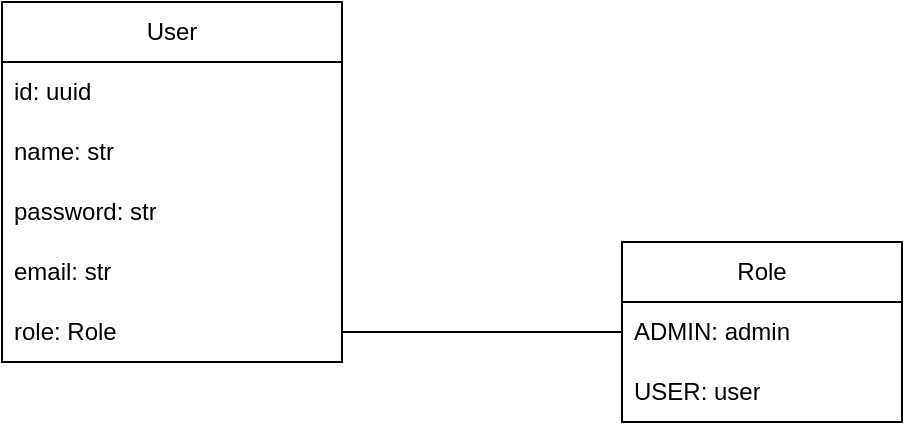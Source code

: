 <mxfile pages="3">
    <diagram name="User" id="PicPiqm-9zF5JvCfNVUF">
        <mxGraphModel dx="557" dy="299" grid="1" gridSize="10" guides="1" tooltips="1" connect="1" arrows="1" fold="1" page="1" pageScale="1" pageWidth="850" pageHeight="1100" math="0" shadow="0">
            <root>
                <mxCell id="0"/>
                <mxCell id="1" parent="0"/>
                <mxCell id="u48OS8Dx-pJ9GcFA9ad9-1" value="User" style="swimlane;fontStyle=0;childLayout=stackLayout;horizontal=1;startSize=30;horizontalStack=0;resizeParent=1;resizeParentMax=0;resizeLast=0;collapsible=1;marginBottom=0;whiteSpace=wrap;html=1;" parent="1" vertex="1">
                    <mxGeometry x="140" y="120" width="170" height="180" as="geometry"/>
                </mxCell>
                <mxCell id="u48OS8Dx-pJ9GcFA9ad9-2" value="id: uuid" style="text;strokeColor=none;fillColor=none;align=left;verticalAlign=middle;spacingLeft=4;spacingRight=4;overflow=hidden;points=[[0,0.5],[1,0.5]];portConstraint=eastwest;rotatable=0;whiteSpace=wrap;html=1;" parent="u48OS8Dx-pJ9GcFA9ad9-1" vertex="1">
                    <mxGeometry y="30" width="170" height="30" as="geometry"/>
                </mxCell>
                <mxCell id="u48OS8Dx-pJ9GcFA9ad9-3" value="name: str" style="text;strokeColor=none;fillColor=none;align=left;verticalAlign=middle;spacingLeft=4;spacingRight=4;overflow=hidden;points=[[0,0.5],[1,0.5]];portConstraint=eastwest;rotatable=0;whiteSpace=wrap;html=1;" parent="u48OS8Dx-pJ9GcFA9ad9-1" vertex="1">
                    <mxGeometry y="60" width="170" height="30" as="geometry"/>
                </mxCell>
                <mxCell id="u48OS8Dx-pJ9GcFA9ad9-4" value="password: str" style="text;strokeColor=none;fillColor=none;align=left;verticalAlign=middle;spacingLeft=4;spacingRight=4;overflow=hidden;points=[[0,0.5],[1,0.5]];portConstraint=eastwest;rotatable=0;whiteSpace=wrap;html=1;" parent="u48OS8Dx-pJ9GcFA9ad9-1" vertex="1">
                    <mxGeometry y="90" width="170" height="30" as="geometry"/>
                </mxCell>
                <mxCell id="u48OS8Dx-pJ9GcFA9ad9-6" value="email: str" style="text;strokeColor=none;fillColor=none;align=left;verticalAlign=middle;spacingLeft=4;spacingRight=4;overflow=hidden;points=[[0,0.5],[1,0.5]];portConstraint=eastwest;rotatable=0;whiteSpace=wrap;html=1;" parent="u48OS8Dx-pJ9GcFA9ad9-1" vertex="1">
                    <mxGeometry y="120" width="170" height="30" as="geometry"/>
                </mxCell>
                <mxCell id="u48OS8Dx-pJ9GcFA9ad9-7" value="role: Role" style="text;strokeColor=none;fillColor=none;align=left;verticalAlign=middle;spacingLeft=4;spacingRight=4;overflow=hidden;points=[[0,0.5],[1,0.5]];portConstraint=eastwest;rotatable=0;whiteSpace=wrap;html=1;" parent="u48OS8Dx-pJ9GcFA9ad9-1" vertex="1">
                    <mxGeometry y="150" width="170" height="30" as="geometry"/>
                </mxCell>
                <mxCell id="u48OS8Dx-pJ9GcFA9ad9-12" value="" style="endArrow=none;html=1;rounded=0;exitX=1;exitY=0.5;exitDx=0;exitDy=0;" parent="1" source="u48OS8Dx-pJ9GcFA9ad9-7" target="u48OS8Dx-pJ9GcFA9ad9-13" edge="1">
                    <mxGeometry width="50" height="50" relative="1" as="geometry">
                        <mxPoint x="390" y="380" as="sourcePoint"/>
                        <mxPoint x="440" y="285" as="targetPoint"/>
                    </mxGeometry>
                </mxCell>
                <mxCell id="u48OS8Dx-pJ9GcFA9ad9-13" value="Role" style="swimlane;fontStyle=0;childLayout=stackLayout;horizontal=1;startSize=30;horizontalStack=0;resizeParent=1;resizeParentMax=0;resizeLast=0;collapsible=1;marginBottom=0;whiteSpace=wrap;html=1;" parent="1" vertex="1">
                    <mxGeometry x="450" y="240" width="140" height="90" as="geometry"/>
                </mxCell>
                <mxCell id="u48OS8Dx-pJ9GcFA9ad9-14" value="ADMIN: admin" style="text;strokeColor=none;fillColor=none;align=left;verticalAlign=middle;spacingLeft=4;spacingRight=4;overflow=hidden;points=[[0,0.5],[1,0.5]];portConstraint=eastwest;rotatable=0;whiteSpace=wrap;html=1;" parent="u48OS8Dx-pJ9GcFA9ad9-13" vertex="1">
                    <mxGeometry y="30" width="140" height="30" as="geometry"/>
                </mxCell>
                <mxCell id="u48OS8Dx-pJ9GcFA9ad9-15" value="USER: user" style="text;strokeColor=none;fillColor=none;align=left;verticalAlign=middle;spacingLeft=4;spacingRight=4;overflow=hidden;points=[[0,0.5],[1,0.5]];portConstraint=eastwest;rotatable=0;whiteSpace=wrap;html=1;" parent="u48OS8Dx-pJ9GcFA9ad9-13" vertex="1">
                    <mxGeometry y="60" width="140" height="30" as="geometry"/>
                </mxCell>
            </root>
        </mxGraphModel>
    </diagram>
    <diagram id="JD5PSBxj6OeYzsgJKZmM" name="Product">
        <mxGraphModel dx="696" dy="314" grid="1" gridSize="10" guides="1" tooltips="1" connect="1" arrows="1" fold="1" page="1" pageScale="1" pageWidth="850" pageHeight="1100" math="0" shadow="0">
            <root>
                <mxCell id="0"/>
                <mxCell id="1" parent="0"/>
                <mxCell id="CXlBD49-6AiglrWLe1fK-1" value="Product" style="swimlane;fontStyle=0;childLayout=stackLayout;horizontal=1;startSize=30;horizontalStack=0;resizeParent=1;resizeParentMax=0;resizeLast=0;collapsible=1;marginBottom=0;whiteSpace=wrap;html=1;" parent="1" vertex="1">
                    <mxGeometry x="140" y="90" width="180" height="390" as="geometry"/>
                </mxCell>
                <mxCell id="CXlBD49-6AiglrWLe1fK-2" value="id: uuid" style="text;strokeColor=none;fillColor=none;align=left;verticalAlign=middle;spacingLeft=4;spacingRight=4;overflow=hidden;points=[[0,0.5],[1,0.5]];portConstraint=eastwest;rotatable=0;whiteSpace=wrap;html=1;" parent="CXlBD49-6AiglrWLe1fK-1" vertex="1">
                    <mxGeometry y="30" width="180" height="30" as="geometry"/>
                </mxCell>
                <mxCell id="CXlBD49-6AiglrWLe1fK-3" value="name: str" style="text;strokeColor=none;fillColor=none;align=left;verticalAlign=middle;spacingLeft=4;spacingRight=4;overflow=hidden;points=[[0,0.5],[1,0.5]];portConstraint=eastwest;rotatable=0;whiteSpace=wrap;html=1;" parent="CXlBD49-6AiglrWLe1fK-1" vertex="1">
                    <mxGeometry y="60" width="180" height="30" as="geometry"/>
                </mxCell>
                <mxCell id="CXlBD49-6AiglrWLe1fK-4" value="created_by: str" style="text;strokeColor=none;fillColor=none;align=left;verticalAlign=middle;spacingLeft=4;spacingRight=4;overflow=hidden;points=[[0,0.5],[1,0.5]];portConstraint=eastwest;rotatable=0;whiteSpace=wrap;html=1;" parent="CXlBD49-6AiglrWLe1fK-1" vertex="1">
                    <mxGeometry y="90" width="180" height="30" as="geometry"/>
                </mxCell>
                <mxCell id="CXlBD49-6AiglrWLe1fK-5" value="created_at: datetime" style="text;strokeColor=none;fillColor=none;align=left;verticalAlign=middle;spacingLeft=4;spacingRight=4;overflow=hidden;points=[[0,0.5],[1,0.5]];portConstraint=eastwest;rotatable=0;whiteSpace=wrap;html=1;" parent="CXlBD49-6AiglrWLe1fK-1" vertex="1">
                    <mxGeometry y="120" width="180" height="30" as="geometry"/>
                </mxCell>
                <mxCell id="CXlBD49-6AiglrWLe1fK-6" value="quantity: int" style="text;strokeColor=none;fillColor=none;align=left;verticalAlign=middle;spacingLeft=4;spacingRight=4;overflow=hidden;points=[[0,0.5],[1,0.5]];portConstraint=eastwest;rotatable=0;whiteSpace=wrap;html=1;" parent="CXlBD49-6AiglrWLe1fK-1" vertex="1">
                    <mxGeometry y="150" width="180" height="30" as="geometry"/>
                </mxCell>
                <mxCell id="CXlBD49-6AiglrWLe1fK-7" value="product_code: str" style="text;strokeColor=none;fillColor=none;align=left;verticalAlign=middle;spacingLeft=4;spacingRight=4;overflow=hidden;points=[[0,0.5],[1,0.5]];portConstraint=eastwest;rotatable=0;whiteSpace=wrap;html=1;" parent="CXlBD49-6AiglrWLe1fK-1" vertex="1">
                    <mxGeometry y="180" width="180" height="30" as="geometry"/>
                </mxCell>
                <mxCell id="CXlBD49-6AiglrWLe1fK-8" value="category: PorductCategory" style="text;strokeColor=none;fillColor=none;align=left;verticalAlign=middle;spacingLeft=4;spacingRight=4;overflow=hidden;points=[[0,0.5],[1,0.5]];portConstraint=eastwest;rotatable=0;whiteSpace=wrap;html=1;" parent="CXlBD49-6AiglrWLe1fK-1" vertex="1">
                    <mxGeometry y="210" width="180" height="30" as="geometry"/>
                </mxCell>
                <mxCell id="8LVqRTH6EdyiMEYEmpwf-16" value="price: str" style="text;strokeColor=none;fillColor=none;align=left;verticalAlign=middle;spacingLeft=4;spacingRight=4;overflow=hidden;points=[[0,0.5],[1,0.5]];portConstraint=eastwest;rotatable=0;whiteSpace=wrap;html=1;" parent="CXlBD49-6AiglrWLe1fK-1" vertex="1">
                    <mxGeometry y="240" width="180" height="30" as="geometry"/>
                </mxCell>
                <mxCell id="8LVqRTH6EdyiMEYEmpwf-13" value="type: ProductType" style="text;strokeColor=none;fillColor=none;align=left;verticalAlign=middle;spacingLeft=4;spacingRight=4;overflow=hidden;points=[[0,0.5],[1,0.5]];portConstraint=eastwest;rotatable=0;whiteSpace=wrap;html=1;" parent="CXlBD49-6AiglrWLe1fK-1" vertex="1">
                    <mxGeometry y="270" width="180" height="30" as="geometry"/>
                </mxCell>
                <mxCell id="8LVqRTH6EdyiMEYEmpwf-14" value="purchase_date: datetime" style="text;strokeColor=none;fillColor=none;align=left;verticalAlign=middle;spacingLeft=4;spacingRight=4;overflow=hidden;points=[[0,0.5],[1,0.5]];portConstraint=eastwest;rotatable=0;whiteSpace=wrap;html=1;" parent="CXlBD49-6AiglrWLe1fK-1" vertex="1">
                    <mxGeometry y="300" width="180" height="30" as="geometry"/>
                </mxCell>
                <mxCell id="8LVqRTH6EdyiMEYEmpwf-7" value="unit: Unit" style="text;strokeColor=none;fillColor=none;align=left;verticalAlign=middle;spacingLeft=4;spacingRight=4;overflow=hidden;points=[[0,0.5],[1,0.5]];portConstraint=eastwest;rotatable=0;whiteSpace=wrap;html=1;" parent="CXlBD49-6AiglrWLe1fK-1" vertex="1">
                    <mxGeometry y="330" width="180" height="30" as="geometry"/>
                </mxCell>
                <mxCell id="8LVqRTH6EdyiMEYEmpwf-15" value="rent_per_unit: str" style="text;strokeColor=none;fillColor=none;align=left;verticalAlign=middle;spacingLeft=4;spacingRight=4;overflow=hidden;points=[[0,0.5],[1,0.5]];portConstraint=eastwest;rotatable=0;whiteSpace=wrap;html=1;" parent="CXlBD49-6AiglrWLe1fK-1" vertex="1">
                    <mxGeometry y="360" width="180" height="30" as="geometry"/>
                </mxCell>
                <mxCell id="8LVqRTH6EdyiMEYEmpwf-1" value="ProductCategory" style="swimlane;fontStyle=0;childLayout=stackLayout;horizontal=1;startSize=30;horizontalStack=0;resizeParent=1;resizeParentMax=0;resizeLast=0;collapsible=1;marginBottom=0;whiteSpace=wrap;html=1;" parent="1" vertex="1">
                    <mxGeometry x="480" y="240" width="140" height="150" as="geometry"/>
                </mxCell>
                <mxCell id="8LVqRTH6EdyiMEYEmpwf-2" value="id: uuid" style="text;strokeColor=none;fillColor=none;align=left;verticalAlign=middle;spacingLeft=4;spacingRight=4;overflow=hidden;points=[[0,0.5],[1,0.5]];portConstraint=eastwest;rotatable=0;whiteSpace=wrap;html=1;" parent="8LVqRTH6EdyiMEYEmpwf-1" vertex="1">
                    <mxGeometry y="30" width="140" height="30" as="geometry"/>
                </mxCell>
                <mxCell id="8LVqRTH6EdyiMEYEmpwf-3" value="name: str" style="text;strokeColor=none;fillColor=none;align=left;verticalAlign=middle;spacingLeft=4;spacingRight=4;overflow=hidden;points=[[0,0.5],[1,0.5]];portConstraint=eastwest;rotatable=0;whiteSpace=wrap;html=1;" parent="8LVqRTH6EdyiMEYEmpwf-1" vertex="1">
                    <mxGeometry y="60" width="140" height="30" as="geometry"/>
                </mxCell>
                <mxCell id="8LVqRTH6EdyiMEYEmpwf-4" value="created_by: str" style="text;strokeColor=none;fillColor=none;align=left;verticalAlign=middle;spacingLeft=4;spacingRight=4;overflow=hidden;points=[[0,0.5],[1,0.5]];portConstraint=eastwest;rotatable=0;whiteSpace=wrap;html=1;" parent="8LVqRTH6EdyiMEYEmpwf-1" vertex="1">
                    <mxGeometry y="90" width="140" height="30" as="geometry"/>
                </mxCell>
                <mxCell id="8LVqRTH6EdyiMEYEmpwf-5" value="created_at: database" style="text;strokeColor=none;fillColor=none;align=left;verticalAlign=middle;spacingLeft=4;spacingRight=4;overflow=hidden;points=[[0,0.5],[1,0.5]];portConstraint=eastwest;rotatable=0;whiteSpace=wrap;html=1;" parent="8LVqRTH6EdyiMEYEmpwf-1" vertex="1">
                    <mxGeometry y="120" width="140" height="30" as="geometry"/>
                </mxCell>
                <mxCell id="CXlBD49-6AiglrWLe1fK-10" style="edgeStyle=none;rounded=0;orthogonalLoop=1;jettySize=auto;html=1;" parent="1" source="CXlBD49-6AiglrWLe1fK-8" target="8LVqRTH6EdyiMEYEmpwf-1" edge="1">
                    <mxGeometry relative="1" as="geometry">
                        <mxPoint x="460" y="315" as="targetPoint"/>
                    </mxGeometry>
                </mxCell>
                <mxCell id="8LVqRTH6EdyiMEYEmpwf-9" value="ProductType" style="swimlane;fontStyle=0;childLayout=stackLayout;horizontal=1;startSize=30;horizontalStack=0;resizeParent=1;resizeParentMax=0;resizeLast=0;collapsible=1;marginBottom=0;whiteSpace=wrap;html=1;" parent="1" vertex="1">
                    <mxGeometry x="480" y="410" width="140" height="120" as="geometry"/>
                </mxCell>
                <mxCell id="8LVqRTH6EdyiMEYEmpwf-10" value="SALES: sales" style="text;strokeColor=none;fillColor=none;align=left;verticalAlign=middle;spacingLeft=4;spacingRight=4;overflow=hidden;points=[[0,0.5],[1,0.5]];portConstraint=eastwest;rotatable=0;whiteSpace=wrap;html=1;" parent="8LVqRTH6EdyiMEYEmpwf-9" vertex="1">
                    <mxGeometry y="30" width="140" height="30" as="geometry"/>
                </mxCell>
                <mxCell id="8LVqRTH6EdyiMEYEmpwf-11" value="RENTAL: rental" style="text;strokeColor=none;fillColor=none;align=left;verticalAlign=middle;spacingLeft=4;spacingRight=4;overflow=hidden;points=[[0,0.5],[1,0.5]];portConstraint=eastwest;rotatable=0;whiteSpace=wrap;html=1;" parent="8LVqRTH6EdyiMEYEmpwf-9" vertex="1">
                    <mxGeometry y="60" width="140" height="30" as="geometry"/>
                </mxCell>
                <mxCell id="8LVqRTH6EdyiMEYEmpwf-12" value="SERVICE: service" style="text;strokeColor=none;fillColor=none;align=left;verticalAlign=middle;spacingLeft=4;spacingRight=4;overflow=hidden;points=[[0,0.5],[1,0.5]];portConstraint=eastwest;rotatable=0;whiteSpace=wrap;html=1;" parent="8LVqRTH6EdyiMEYEmpwf-9" vertex="1">
                    <mxGeometry y="90" width="140" height="30" as="geometry"/>
                </mxCell>
                <mxCell id="8LVqRTH6EdyiMEYEmpwf-8" style="edgeStyle=none;rounded=0;orthogonalLoop=1;jettySize=auto;html=1;exitX=1;exitY=0.5;exitDx=0;exitDy=0;" parent="1" source="8LVqRTH6EdyiMEYEmpwf-13" target="8LVqRTH6EdyiMEYEmpwf-9" edge="1">
                    <mxGeometry relative="1" as="geometry">
                        <mxPoint x="480" y="430" as="targetPoint"/>
                        <Array as="points">
                            <mxPoint x="390" y="375"/>
                            <mxPoint x="390" y="470"/>
                        </Array>
                    </mxGeometry>
                </mxCell>
                <mxCell id="TF00r-uR8cE02t4QfF0b-2" value="Unit" style="swimlane;fontStyle=0;childLayout=stackLayout;horizontal=1;startSize=30;horizontalStack=0;resizeParent=1;resizeParentMax=0;resizeLast=0;collapsible=1;marginBottom=0;whiteSpace=wrap;html=1;" vertex="1" parent="1">
                    <mxGeometry x="480" y="617.714" width="140" height="120" as="geometry"/>
                </mxCell>
                <mxCell id="TF00r-uR8cE02t4QfF0b-3" value="id: uuid" style="text;strokeColor=none;fillColor=none;align=left;verticalAlign=middle;spacingLeft=4;spacingRight=4;overflow=hidden;points=[[0,0.5],[1,0.5]];portConstraint=eastwest;rotatable=0;whiteSpace=wrap;html=1;" vertex="1" parent="TF00r-uR8cE02t4QfF0b-2">
                    <mxGeometry y="30" width="140" height="30" as="geometry"/>
                </mxCell>
                <mxCell id="TF00r-uR8cE02t4QfF0b-4" value="name: str" style="text;strokeColor=none;fillColor=none;align=left;verticalAlign=middle;spacingLeft=4;spacingRight=4;overflow=hidden;points=[[0,0.5],[1,0.5]];portConstraint=eastwest;rotatable=0;whiteSpace=wrap;html=1;" vertex="1" parent="TF00r-uR8cE02t4QfF0b-2">
                    <mxGeometry y="60" width="140" height="30" as="geometry"/>
                </mxCell>
                <mxCell id="TF00r-uR8cE02t4QfF0b-5" value="symbol: str" style="text;strokeColor=none;fillColor=none;align=left;verticalAlign=middle;spacingLeft=4;spacingRight=4;overflow=hidden;points=[[0,0.5],[1,0.5]];portConstraint=eastwest;rotatable=0;whiteSpace=wrap;html=1;" vertex="1" parent="TF00r-uR8cE02t4QfF0b-2">
                    <mxGeometry y="90" width="140" height="30" as="geometry"/>
                </mxCell>
                <mxCell id="TF00r-uR8cE02t4QfF0b-1" style="edgeStyle=none;html=1;" edge="1" parent="1" source="8LVqRTH6EdyiMEYEmpwf-7" target="TF00r-uR8cE02t4QfF0b-2">
                    <mxGeometry relative="1" as="geometry">
                        <mxPoint x="470" y="677.714" as="targetPoint"/>
                        <Array as="points">
                            <mxPoint x="370" y="435"/>
                            <mxPoint x="370" y="678"/>
                        </Array>
                    </mxGeometry>
                </mxCell>
            </root>
        </mxGraphModel>
    </diagram>
    <diagram id="ELe-4IK6pVKiDKGWrZh_" name="Contact">
        <mxGraphModel dx="557" dy="299" grid="1" gridSize="10" guides="1" tooltips="1" connect="1" arrows="1" fold="1" page="1" pageScale="1" pageWidth="850" pageHeight="1100" math="0" shadow="0">
            <root>
                <mxCell id="0"/>
                <mxCell id="1" parent="0"/>
                <mxCell id="n4qEbkZC43SFSyumgcK8-1" value="Contact" style="swimlane;fontStyle=0;childLayout=stackLayout;horizontal=1;startSize=30;horizontalStack=0;resizeParent=1;resizeParentMax=0;resizeLast=0;collapsible=1;marginBottom=0;whiteSpace=wrap;html=1;" parent="1" vertex="1">
                    <mxGeometry x="150" y="140" width="180" height="330" as="geometry"/>
                </mxCell>
                <mxCell id="n4qEbkZC43SFSyumgcK8-2" value="id: uuid" style="text;strokeColor=none;fillColor=none;align=left;verticalAlign=middle;spacingLeft=4;spacingRight=4;overflow=hidden;points=[[0,0.5],[1,0.5]];portConstraint=eastwest;rotatable=0;whiteSpace=wrap;html=1;" parent="n4qEbkZC43SFSyumgcK8-1" vertex="1">
                    <mxGeometry y="30" width="180" height="30" as="geometry"/>
                </mxCell>
                <mxCell id="n4qEbkZC43SFSyumgcK8-3" value="name: str" style="text;strokeColor=none;fillColor=none;align=left;verticalAlign=middle;spacingLeft=4;spacingRight=4;overflow=hidden;points=[[0,0.5],[1,0.5]];portConstraint=eastwest;rotatable=0;whiteSpace=wrap;html=1;" parent="n4qEbkZC43SFSyumgcK8-1" vertex="1">
                    <mxGeometry y="60" width="180" height="30" as="geometry"/>
                </mxCell>
                <mxCell id="n4qEbkZC43SFSyumgcK8-4" value="created_by: str" style="text;strokeColor=none;fillColor=none;align=left;verticalAlign=middle;spacingLeft=4;spacingRight=4;overflow=hidden;points=[[0,0.5],[1,0.5]];portConstraint=eastwest;rotatable=0;whiteSpace=wrap;html=1;" parent="n4qEbkZC43SFSyumgcK8-1" vertex="1">
                    <mxGeometry y="90" width="180" height="30" as="geometry"/>
                </mxCell>
                <mxCell id="n4qEbkZC43SFSyumgcK8-5" value="created_at: datetime" style="text;strokeColor=none;fillColor=none;align=left;verticalAlign=middle;spacingLeft=4;spacingRight=4;overflow=hidden;points=[[0,0.5],[1,0.5]];portConstraint=eastwest;rotatable=0;whiteSpace=wrap;html=1;" parent="n4qEbkZC43SFSyumgcK8-1" vertex="1">
                    <mxGeometry y="120" width="180" height="30" as="geometry"/>
                </mxCell>
                <mxCell id="n4qEbkZC43SFSyumgcK8-6" value="type: ContactType" style="text;strokeColor=none;fillColor=none;align=left;verticalAlign=middle;spacingLeft=4;spacingRight=4;overflow=hidden;points=[[0,0.5],[1,0.5]];portConstraint=eastwest;rotatable=0;whiteSpace=wrap;html=1;" parent="n4qEbkZC43SFSyumgcK8-1" vertex="1">
                    <mxGeometry y="150" width="180" height="30" as="geometry"/>
                </mxCell>
                <mxCell id="n4qEbkZC43SFSyumgcK8-13" value="phone: str" style="text;strokeColor=none;fillColor=none;align=left;verticalAlign=middle;spacingLeft=4;spacingRight=4;overflow=hidden;points=[[0,0.5],[1,0.5]];portConstraint=eastwest;rotatable=0;whiteSpace=wrap;html=1;" parent="n4qEbkZC43SFSyumgcK8-1" vertex="1">
                    <mxGeometry y="180" width="180" height="30" as="geometry"/>
                </mxCell>
                <mxCell id="n4qEbkZC43SFSyumgcK8-12" value="gstin: str" style="text;strokeColor=none;fillColor=none;align=left;verticalAlign=middle;spacingLeft=4;spacingRight=4;overflow=hidden;points=[[0,0.5],[1,0.5]];portConstraint=eastwest;rotatable=0;whiteSpace=wrap;html=1;" parent="n4qEbkZC43SFSyumgcK8-1" vertex="1">
                    <mxGeometry y="210" width="180" height="30" as="geometry"/>
                </mxCell>
                <mxCell id="n4qEbkZC43SFSyumgcK8-25" value="email: str" style="text;strokeColor=none;fillColor=none;align=left;verticalAlign=middle;spacingLeft=4;spacingRight=4;overflow=hidden;points=[[0,0.5],[1,0.5]];portConstraint=eastwest;rotatable=0;whiteSpace=wrap;html=1;" parent="n4qEbkZC43SFSyumgcK8-1" vertex="1">
                    <mxGeometry y="240" width="180" height="30" as="geometry"/>
                </mxCell>
                <mxCell id="mIziEBuxtBMc6AKdd76C-1" value="attachment: Attachment" style="text;strokeColor=none;fillColor=none;align=left;verticalAlign=middle;spacingLeft=4;spacingRight=4;overflow=hidden;points=[[0,0.5],[1,0.5]];portConstraint=eastwest;rotatable=0;whiteSpace=wrap;html=1;" parent="n4qEbkZC43SFSyumgcK8-1" vertex="1">
                    <mxGeometry y="270" width="180" height="30" as="geometry"/>
                </mxCell>
                <mxCell id="n4qEbkZC43SFSyumgcK8-26" value="address: str" style="text;strokeColor=none;fillColor=none;align=left;verticalAlign=middle;spacingLeft=4;spacingRight=4;overflow=hidden;points=[[0,0.5],[1,0.5]];portConstraint=eastwest;rotatable=0;whiteSpace=wrap;html=1;" parent="n4qEbkZC43SFSyumgcK8-1" vertex="1">
                    <mxGeometry y="300" width="180" height="30" as="geometry"/>
                </mxCell>
                <mxCell id="n4qEbkZC43SFSyumgcK8-14" value="ContactType" style="swimlane;fontStyle=0;childLayout=stackLayout;horizontal=1;startSize=30;horizontalStack=0;resizeParent=1;resizeParentMax=0;resizeLast=0;collapsible=1;marginBottom=0;whiteSpace=wrap;html=1;" parent="1" vertex="1">
                    <mxGeometry x="480" y="240" width="150" height="120" as="geometry"/>
                </mxCell>
                <mxCell id="n4qEbkZC43SFSyumgcK8-15" value="CUSTOMER: customer" style="text;strokeColor=none;fillColor=none;align=left;verticalAlign=middle;spacingLeft=4;spacingRight=4;overflow=hidden;points=[[0,0.5],[1,0.5]];portConstraint=eastwest;rotatable=0;whiteSpace=wrap;html=1;" parent="n4qEbkZC43SFSyumgcK8-14" vertex="1">
                    <mxGeometry y="30" width="150" height="30" as="geometry"/>
                </mxCell>
                <mxCell id="n4qEbkZC43SFSyumgcK8-16" value="SELLER: seller" style="text;strokeColor=none;fillColor=none;align=left;verticalAlign=middle;spacingLeft=4;spacingRight=4;overflow=hidden;points=[[0,0.5],[1,0.5]];portConstraint=eastwest;rotatable=0;whiteSpace=wrap;html=1;" parent="n4qEbkZC43SFSyumgcK8-14" vertex="1">
                    <mxGeometry y="60" width="150" height="30" as="geometry"/>
                </mxCell>
                <mxCell id="n4qEbkZC43SFSyumgcK8-17" value="BOTH: both" style="text;strokeColor=none;fillColor=none;align=left;verticalAlign=middle;spacingLeft=4;spacingRight=4;overflow=hidden;points=[[0,0.5],[1,0.5]];portConstraint=eastwest;rotatable=0;whiteSpace=wrap;html=1;" parent="n4qEbkZC43SFSyumgcK8-14" vertex="1">
                    <mxGeometry y="90" width="150" height="30" as="geometry"/>
                </mxCell>
                <mxCell id="n4qEbkZC43SFSyumgcK8-19" style="edgeStyle=none;rounded=0;orthogonalLoop=1;jettySize=auto;html=1;exitX=1;exitY=0.5;exitDx=0;exitDy=0;" parent="1" source="n4qEbkZC43SFSyumgcK8-6" target="n4qEbkZC43SFSyumgcK8-14" edge="1">
                    <mxGeometry relative="1" as="geometry">
                        <mxPoint x="470" y="365" as="targetPoint"/>
                    </mxGeometry>
                </mxCell>
                <mxCell id="n4qEbkZC43SFSyumgcK8-28" value="Attachment" style="swimlane;fontStyle=0;childLayout=stackLayout;horizontal=1;startSize=30;horizontalStack=0;resizeParent=1;resizeParentMax=0;resizeLast=0;collapsible=1;marginBottom=0;whiteSpace=wrap;html=1;" parent="1" vertex="1">
                    <mxGeometry x="480" y="370" width="140" height="150" as="geometry"/>
                </mxCell>
                <mxCell id="n4qEbkZC43SFSyumgcK8-29" value="id: uuid" style="text;strokeColor=none;fillColor=none;align=left;verticalAlign=middle;spacingLeft=4;spacingRight=4;overflow=hidden;points=[[0,0.5],[1,0.5]];portConstraint=eastwest;rotatable=0;whiteSpace=wrap;html=1;" parent="n4qEbkZC43SFSyumgcK8-28" vertex="1">
                    <mxGeometry y="30" width="140" height="30" as="geometry"/>
                </mxCell>
                <mxCell id="n4qEbkZC43SFSyumgcK8-30" value="name: str" style="text;strokeColor=none;fillColor=none;align=left;verticalAlign=middle;spacingLeft=4;spacingRight=4;overflow=hidden;points=[[0,0.5],[1,0.5]];portConstraint=eastwest;rotatable=0;whiteSpace=wrap;html=1;" parent="n4qEbkZC43SFSyumgcK8-28" vertex="1">
                    <mxGeometry y="60" width="140" height="30" as="geometry"/>
                </mxCell>
                <mxCell id="n4qEbkZC43SFSyumgcK8-31" value="location: str" style="text;strokeColor=none;fillColor=none;align=left;verticalAlign=middle;spacingLeft=4;spacingRight=4;overflow=hidden;points=[[0,0.5],[1,0.5]];portConstraint=eastwest;rotatable=0;whiteSpace=wrap;html=1;" parent="n4qEbkZC43SFSyumgcK8-28" vertex="1">
                    <mxGeometry y="90" width="140" height="30" as="geometry"/>
                </mxCell>
                <mxCell id="mIziEBuxtBMc6AKdd76C-2" value="file_ext: str" style="text;strokeColor=none;fillColor=none;align=left;verticalAlign=middle;spacingLeft=4;spacingRight=4;overflow=hidden;points=[[0,0.5],[1,0.5]];portConstraint=eastwest;rotatable=0;whiteSpace=wrap;html=1;" parent="n4qEbkZC43SFSyumgcK8-28" vertex="1">
                    <mxGeometry y="120" width="140" height="30" as="geometry"/>
                </mxCell>
                <mxCell id="n4qEbkZC43SFSyumgcK8-27" style="edgeStyle=none;rounded=0;orthogonalLoop=1;jettySize=auto;html=1;exitX=1.008;exitY=0.722;exitDx=0;exitDy=0;exitPerimeter=0;" parent="1" source="mIziEBuxtBMc6AKdd76C-1" target="n4qEbkZC43SFSyumgcK8-28" edge="1">
                    <mxGeometry relative="1" as="geometry">
                        <mxPoint x="480" y="425" as="targetPoint"/>
                    </mxGeometry>
                </mxCell>
            </root>
        </mxGraphModel>
    </diagram>
</mxfile>
